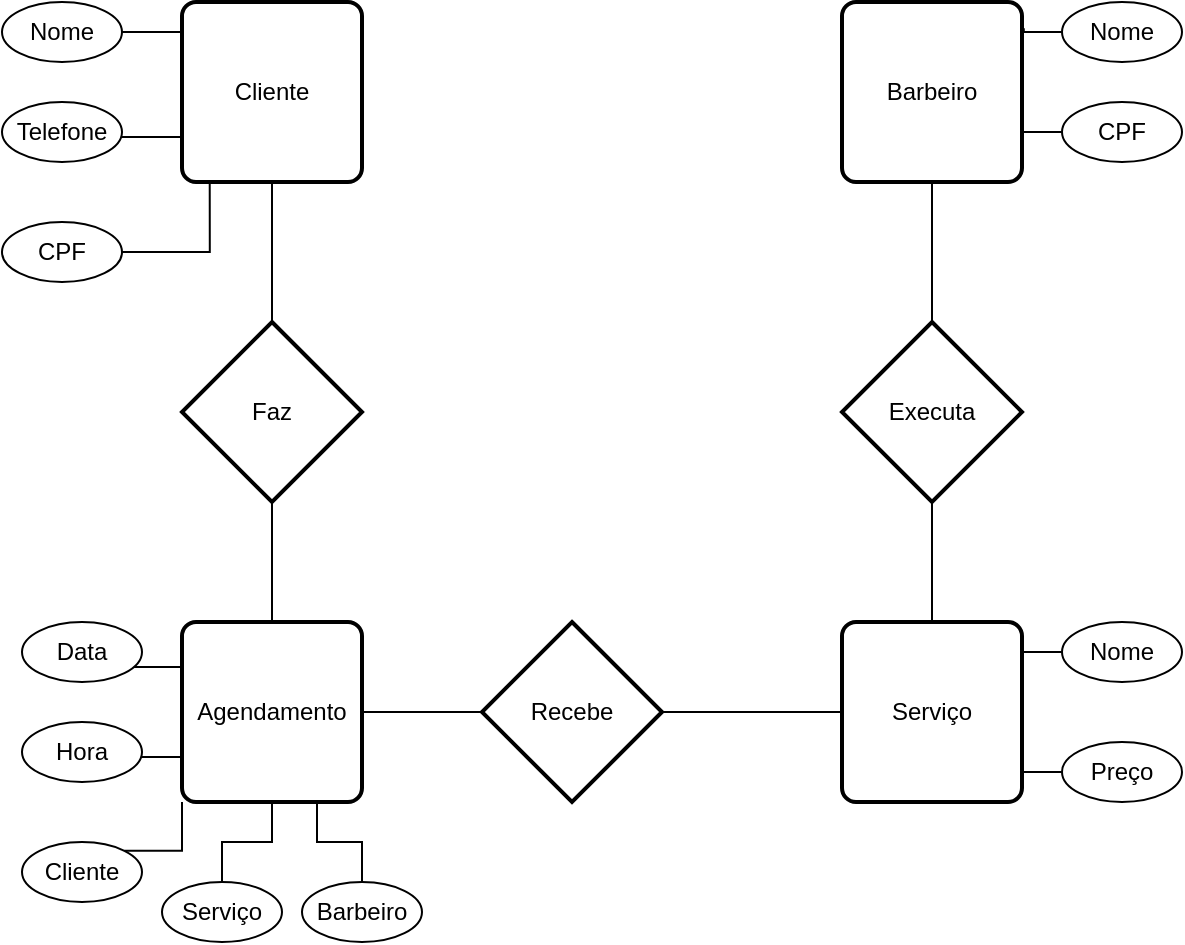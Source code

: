 <mxfile version="24.5.2" type="device">
  <diagram name="Página-1" id="jF6E26zZh7UTkELLjBJD">
    <mxGraphModel dx="1035" dy="541" grid="1" gridSize="10" guides="1" tooltips="1" connect="1" arrows="1" fold="1" page="1" pageScale="1" pageWidth="827" pageHeight="1169" math="0" shadow="0">
      <root>
        <mxCell id="0" />
        <mxCell id="1" parent="0" />
        <mxCell id="TA8W0aGg3J8sw9UUgTWb-37" style="edgeStyle=orthogonalEdgeStyle;rounded=0;orthogonalLoop=1;jettySize=auto;html=1;exitX=0;exitY=0.75;exitDx=0;exitDy=0;entryX=1;entryY=1;entryDx=0;entryDy=0;" edge="1" parent="1" source="TA8W0aGg3J8sw9UUgTWb-5" target="TA8W0aGg3J8sw9UUgTWb-25">
          <mxGeometry relative="1" as="geometry" />
        </mxCell>
        <mxCell id="TA8W0aGg3J8sw9UUgTWb-5" value="Cliente" style="rounded=1;whiteSpace=wrap;html=1;absoluteArcSize=1;arcSize=14;strokeWidth=2;" vertex="1" parent="1">
          <mxGeometry x="90" y="40" width="90" height="90" as="geometry" />
        </mxCell>
        <mxCell id="TA8W0aGg3J8sw9UUgTWb-7" value="Serviço" style="rounded=1;whiteSpace=wrap;html=1;absoluteArcSize=1;arcSize=14;strokeWidth=2;" vertex="1" parent="1">
          <mxGeometry x="420" y="350" width="90" height="90" as="geometry" />
        </mxCell>
        <mxCell id="TA8W0aGg3J8sw9UUgTWb-19" style="edgeStyle=orthogonalEdgeStyle;rounded=0;orthogonalLoop=1;jettySize=auto;html=1;exitX=0.5;exitY=0;exitDx=0;exitDy=0;endArrow=none;endFill=0;" edge="1" parent="1" source="TA8W0aGg3J8sw9UUgTWb-8" target="TA8W0aGg3J8sw9UUgTWb-10">
          <mxGeometry relative="1" as="geometry" />
        </mxCell>
        <mxCell id="TA8W0aGg3J8sw9UUgTWb-38" style="edgeStyle=orthogonalEdgeStyle;rounded=0;orthogonalLoop=1;jettySize=auto;html=1;exitX=0;exitY=0.25;exitDx=0;exitDy=0;entryX=1;entryY=1;entryDx=0;entryDy=0;" edge="1" parent="1" source="TA8W0aGg3J8sw9UUgTWb-8" target="TA8W0aGg3J8sw9UUgTWb-27">
          <mxGeometry relative="1" as="geometry" />
        </mxCell>
        <mxCell id="TA8W0aGg3J8sw9UUgTWb-39" style="edgeStyle=orthogonalEdgeStyle;rounded=0;orthogonalLoop=1;jettySize=auto;html=1;exitX=0;exitY=0.75;exitDx=0;exitDy=0;entryX=1;entryY=1;entryDx=0;entryDy=0;" edge="1" parent="1" source="TA8W0aGg3J8sw9UUgTWb-8" target="TA8W0aGg3J8sw9UUgTWb-28">
          <mxGeometry relative="1" as="geometry" />
        </mxCell>
        <mxCell id="TA8W0aGg3J8sw9UUgTWb-8" value="Agendamento" style="rounded=1;whiteSpace=wrap;html=1;absoluteArcSize=1;arcSize=14;strokeWidth=2;" vertex="1" parent="1">
          <mxGeometry x="90" y="350" width="90" height="90" as="geometry" />
        </mxCell>
        <mxCell id="TA8W0aGg3J8sw9UUgTWb-9" value="Barbeiro" style="rounded=1;whiteSpace=wrap;html=1;absoluteArcSize=1;arcSize=14;strokeWidth=2;" vertex="1" parent="1">
          <mxGeometry x="420" y="40" width="90" height="90" as="geometry" />
        </mxCell>
        <mxCell id="TA8W0aGg3J8sw9UUgTWb-20" style="edgeStyle=orthogonalEdgeStyle;rounded=0;orthogonalLoop=1;jettySize=auto;html=1;entryX=0.5;entryY=1;entryDx=0;entryDy=0;endArrow=none;endFill=0;" edge="1" parent="1" source="TA8W0aGg3J8sw9UUgTWb-10" target="TA8W0aGg3J8sw9UUgTWb-5">
          <mxGeometry relative="1" as="geometry" />
        </mxCell>
        <mxCell id="TA8W0aGg3J8sw9UUgTWb-10" value="Faz" style="strokeWidth=2;html=1;shape=mxgraph.flowchart.decision;whiteSpace=wrap;" vertex="1" parent="1">
          <mxGeometry x="90" y="200" width="90" height="90" as="geometry" />
        </mxCell>
        <mxCell id="TA8W0aGg3J8sw9UUgTWb-11" value="Executa" style="strokeWidth=2;html=1;shape=mxgraph.flowchart.decision;whiteSpace=wrap;" vertex="1" parent="1">
          <mxGeometry x="420" y="200" width="90" height="90" as="geometry" />
        </mxCell>
        <mxCell id="TA8W0aGg3J8sw9UUgTWb-13" style="edgeStyle=orthogonalEdgeStyle;rounded=0;orthogonalLoop=1;jettySize=auto;html=1;exitX=0;exitY=0.5;exitDx=0;exitDy=0;exitPerimeter=0;endArrow=none;endFill=0;" edge="1" parent="1" source="TA8W0aGg3J8sw9UUgTWb-12" target="TA8W0aGg3J8sw9UUgTWb-8">
          <mxGeometry relative="1" as="geometry" />
        </mxCell>
        <mxCell id="TA8W0aGg3J8sw9UUgTWb-14" style="edgeStyle=orthogonalEdgeStyle;rounded=0;orthogonalLoop=1;jettySize=auto;html=1;exitX=1;exitY=0.5;exitDx=0;exitDy=0;exitPerimeter=0;entryX=0;entryY=0.5;entryDx=0;entryDy=0;endArrow=none;endFill=0;" edge="1" parent="1" source="TA8W0aGg3J8sw9UUgTWb-12" target="TA8W0aGg3J8sw9UUgTWb-7">
          <mxGeometry relative="1" as="geometry" />
        </mxCell>
        <mxCell id="TA8W0aGg3J8sw9UUgTWb-12" value="Recebe" style="strokeWidth=2;html=1;shape=mxgraph.flowchart.decision;whiteSpace=wrap;" vertex="1" parent="1">
          <mxGeometry x="240" y="350" width="90" height="90" as="geometry" />
        </mxCell>
        <mxCell id="TA8W0aGg3J8sw9UUgTWb-16" style="edgeStyle=orthogonalEdgeStyle;rounded=0;orthogonalLoop=1;jettySize=auto;html=1;exitX=0.5;exitY=0;exitDx=0;exitDy=0;entryX=0.5;entryY=1;entryDx=0;entryDy=0;entryPerimeter=0;endArrow=none;endFill=0;" edge="1" parent="1" source="TA8W0aGg3J8sw9UUgTWb-7" target="TA8W0aGg3J8sw9UUgTWb-11">
          <mxGeometry relative="1" as="geometry" />
        </mxCell>
        <mxCell id="TA8W0aGg3J8sw9UUgTWb-18" style="edgeStyle=orthogonalEdgeStyle;rounded=0;orthogonalLoop=1;jettySize=auto;html=1;exitX=0.5;exitY=1;exitDx=0;exitDy=0;entryX=0.5;entryY=0;entryDx=0;entryDy=0;entryPerimeter=0;endArrow=none;endFill=0;" edge="1" parent="1" source="TA8W0aGg3J8sw9UUgTWb-9" target="TA8W0aGg3J8sw9UUgTWb-11">
          <mxGeometry relative="1" as="geometry" />
        </mxCell>
        <mxCell id="TA8W0aGg3J8sw9UUgTWb-34" style="edgeStyle=orthogonalEdgeStyle;rounded=0;orthogonalLoop=1;jettySize=auto;html=1;exitX=1;exitY=0.5;exitDx=0;exitDy=0;entryX=0;entryY=0.25;entryDx=0;entryDy=0;endArrow=none;endFill=0;" edge="1" parent="1" source="TA8W0aGg3J8sw9UUgTWb-23" target="TA8W0aGg3J8sw9UUgTWb-5">
          <mxGeometry relative="1" as="geometry" />
        </mxCell>
        <mxCell id="TA8W0aGg3J8sw9UUgTWb-23" value="Nome" style="ellipse;whiteSpace=wrap;html=1;align=center;" vertex="1" parent="1">
          <mxGeometry y="40" width="60" height="30" as="geometry" />
        </mxCell>
        <mxCell id="TA8W0aGg3J8sw9UUgTWb-24" value="Nome" style="ellipse;whiteSpace=wrap;html=1;align=center;" vertex="1" parent="1">
          <mxGeometry x="530" y="40" width="60" height="30" as="geometry" />
        </mxCell>
        <mxCell id="TA8W0aGg3J8sw9UUgTWb-25" value="Telefone" style="ellipse;whiteSpace=wrap;html=1;align=center;" vertex="1" parent="1">
          <mxGeometry y="90" width="60" height="30" as="geometry" />
        </mxCell>
        <mxCell id="TA8W0aGg3J8sw9UUgTWb-51" style="edgeStyle=orthogonalEdgeStyle;rounded=0;orthogonalLoop=1;jettySize=auto;html=1;exitX=0;exitY=0.5;exitDx=0;exitDy=0;entryX=1;entryY=0.75;entryDx=0;entryDy=0;endArrow=none;endFill=0;" edge="1" parent="1" source="TA8W0aGg3J8sw9UUgTWb-26" target="TA8W0aGg3J8sw9UUgTWb-9">
          <mxGeometry relative="1" as="geometry" />
        </mxCell>
        <mxCell id="TA8W0aGg3J8sw9UUgTWb-26" value="CPF" style="ellipse;whiteSpace=wrap;html=1;align=center;" vertex="1" parent="1">
          <mxGeometry x="530" y="90" width="60" height="30" as="geometry" />
        </mxCell>
        <mxCell id="TA8W0aGg3J8sw9UUgTWb-27" value="Data" style="ellipse;whiteSpace=wrap;html=1;align=center;" vertex="1" parent="1">
          <mxGeometry x="10" y="350" width="60" height="30" as="geometry" />
        </mxCell>
        <mxCell id="TA8W0aGg3J8sw9UUgTWb-28" value="Hora" style="ellipse;whiteSpace=wrap;html=1;align=center;" vertex="1" parent="1">
          <mxGeometry x="10" y="400" width="60" height="30" as="geometry" />
        </mxCell>
        <mxCell id="TA8W0aGg3J8sw9UUgTWb-42" style="edgeStyle=orthogonalEdgeStyle;rounded=0;orthogonalLoop=1;jettySize=auto;html=1;exitX=1;exitY=0;exitDx=0;exitDy=0;entryX=0;entryY=1;entryDx=0;entryDy=0;endArrow=none;endFill=0;" edge="1" parent="1" source="TA8W0aGg3J8sw9UUgTWb-29" target="TA8W0aGg3J8sw9UUgTWb-8">
          <mxGeometry relative="1" as="geometry" />
        </mxCell>
        <mxCell id="TA8W0aGg3J8sw9UUgTWb-29" value="Cliente" style="ellipse;whiteSpace=wrap;html=1;align=center;" vertex="1" parent="1">
          <mxGeometry x="10" y="460" width="60" height="30" as="geometry" />
        </mxCell>
        <mxCell id="TA8W0aGg3J8sw9UUgTWb-45" style="edgeStyle=orthogonalEdgeStyle;rounded=0;orthogonalLoop=1;jettySize=auto;html=1;exitX=0.5;exitY=0;exitDx=0;exitDy=0;entryX=0.75;entryY=1;entryDx=0;entryDy=0;endArrow=none;endFill=0;" edge="1" parent="1" source="TA8W0aGg3J8sw9UUgTWb-30" target="TA8W0aGg3J8sw9UUgTWb-8">
          <mxGeometry relative="1" as="geometry" />
        </mxCell>
        <mxCell id="TA8W0aGg3J8sw9UUgTWb-30" value="Barbeiro" style="ellipse;whiteSpace=wrap;html=1;align=center;" vertex="1" parent="1">
          <mxGeometry x="150" y="480" width="60" height="30" as="geometry" />
        </mxCell>
        <mxCell id="TA8W0aGg3J8sw9UUgTWb-46" style="edgeStyle=orthogonalEdgeStyle;rounded=0;orthogonalLoop=1;jettySize=auto;html=1;exitX=0.5;exitY=0;exitDx=0;exitDy=0;entryX=0.5;entryY=1;entryDx=0;entryDy=0;endArrow=none;endFill=0;" edge="1" parent="1" source="TA8W0aGg3J8sw9UUgTWb-31" target="TA8W0aGg3J8sw9UUgTWb-8">
          <mxGeometry relative="1" as="geometry" />
        </mxCell>
        <mxCell id="TA8W0aGg3J8sw9UUgTWb-31" value="Serviço" style="ellipse;whiteSpace=wrap;html=1;align=center;" vertex="1" parent="1">
          <mxGeometry x="80" y="480" width="60" height="30" as="geometry" />
        </mxCell>
        <mxCell id="TA8W0aGg3J8sw9UUgTWb-47" style="edgeStyle=orthogonalEdgeStyle;rounded=0;orthogonalLoop=1;jettySize=auto;html=1;exitX=0;exitY=0.5;exitDx=0;exitDy=0;entryX=1;entryY=0.75;entryDx=0;entryDy=0;endArrow=none;endFill=0;" edge="1" parent="1" source="TA8W0aGg3J8sw9UUgTWb-32" target="TA8W0aGg3J8sw9UUgTWb-7">
          <mxGeometry relative="1" as="geometry" />
        </mxCell>
        <mxCell id="TA8W0aGg3J8sw9UUgTWb-32" value="Preço" style="ellipse;whiteSpace=wrap;html=1;align=center;" vertex="1" parent="1">
          <mxGeometry x="530" y="410" width="60" height="30" as="geometry" />
        </mxCell>
        <mxCell id="TA8W0aGg3J8sw9UUgTWb-48" style="edgeStyle=orthogonalEdgeStyle;rounded=0;orthogonalLoop=1;jettySize=auto;html=1;exitX=0;exitY=0.5;exitDx=0;exitDy=0;entryX=1;entryY=0.25;entryDx=0;entryDy=0;endArrow=none;endFill=0;" edge="1" parent="1" source="TA8W0aGg3J8sw9UUgTWb-33" target="TA8W0aGg3J8sw9UUgTWb-7">
          <mxGeometry relative="1" as="geometry" />
        </mxCell>
        <mxCell id="TA8W0aGg3J8sw9UUgTWb-33" value="Nome" style="ellipse;whiteSpace=wrap;html=1;align=center;" vertex="1" parent="1">
          <mxGeometry x="530" y="350" width="60" height="30" as="geometry" />
        </mxCell>
        <mxCell id="TA8W0aGg3J8sw9UUgTWb-50" style="edgeStyle=orthogonalEdgeStyle;rounded=0;orthogonalLoop=1;jettySize=auto;html=1;exitX=0;exitY=0.5;exitDx=0;exitDy=0;entryX=1.01;entryY=0.146;entryDx=0;entryDy=0;entryPerimeter=0;endArrow=none;endFill=0;" edge="1" parent="1" source="TA8W0aGg3J8sw9UUgTWb-24" target="TA8W0aGg3J8sw9UUgTWb-9">
          <mxGeometry relative="1" as="geometry" />
        </mxCell>
        <mxCell id="TA8W0aGg3J8sw9UUgTWb-52" value="CPF" style="ellipse;whiteSpace=wrap;html=1;align=center;" vertex="1" parent="1">
          <mxGeometry y="150" width="60" height="30" as="geometry" />
        </mxCell>
        <mxCell id="TA8W0aGg3J8sw9UUgTWb-53" style="edgeStyle=orthogonalEdgeStyle;rounded=0;orthogonalLoop=1;jettySize=auto;html=1;exitX=1;exitY=0.5;exitDx=0;exitDy=0;entryX=0.154;entryY=0.995;entryDx=0;entryDy=0;entryPerimeter=0;endArrow=none;endFill=0;" edge="1" parent="1" source="TA8W0aGg3J8sw9UUgTWb-52" target="TA8W0aGg3J8sw9UUgTWb-5">
          <mxGeometry relative="1" as="geometry" />
        </mxCell>
      </root>
    </mxGraphModel>
  </diagram>
</mxfile>
